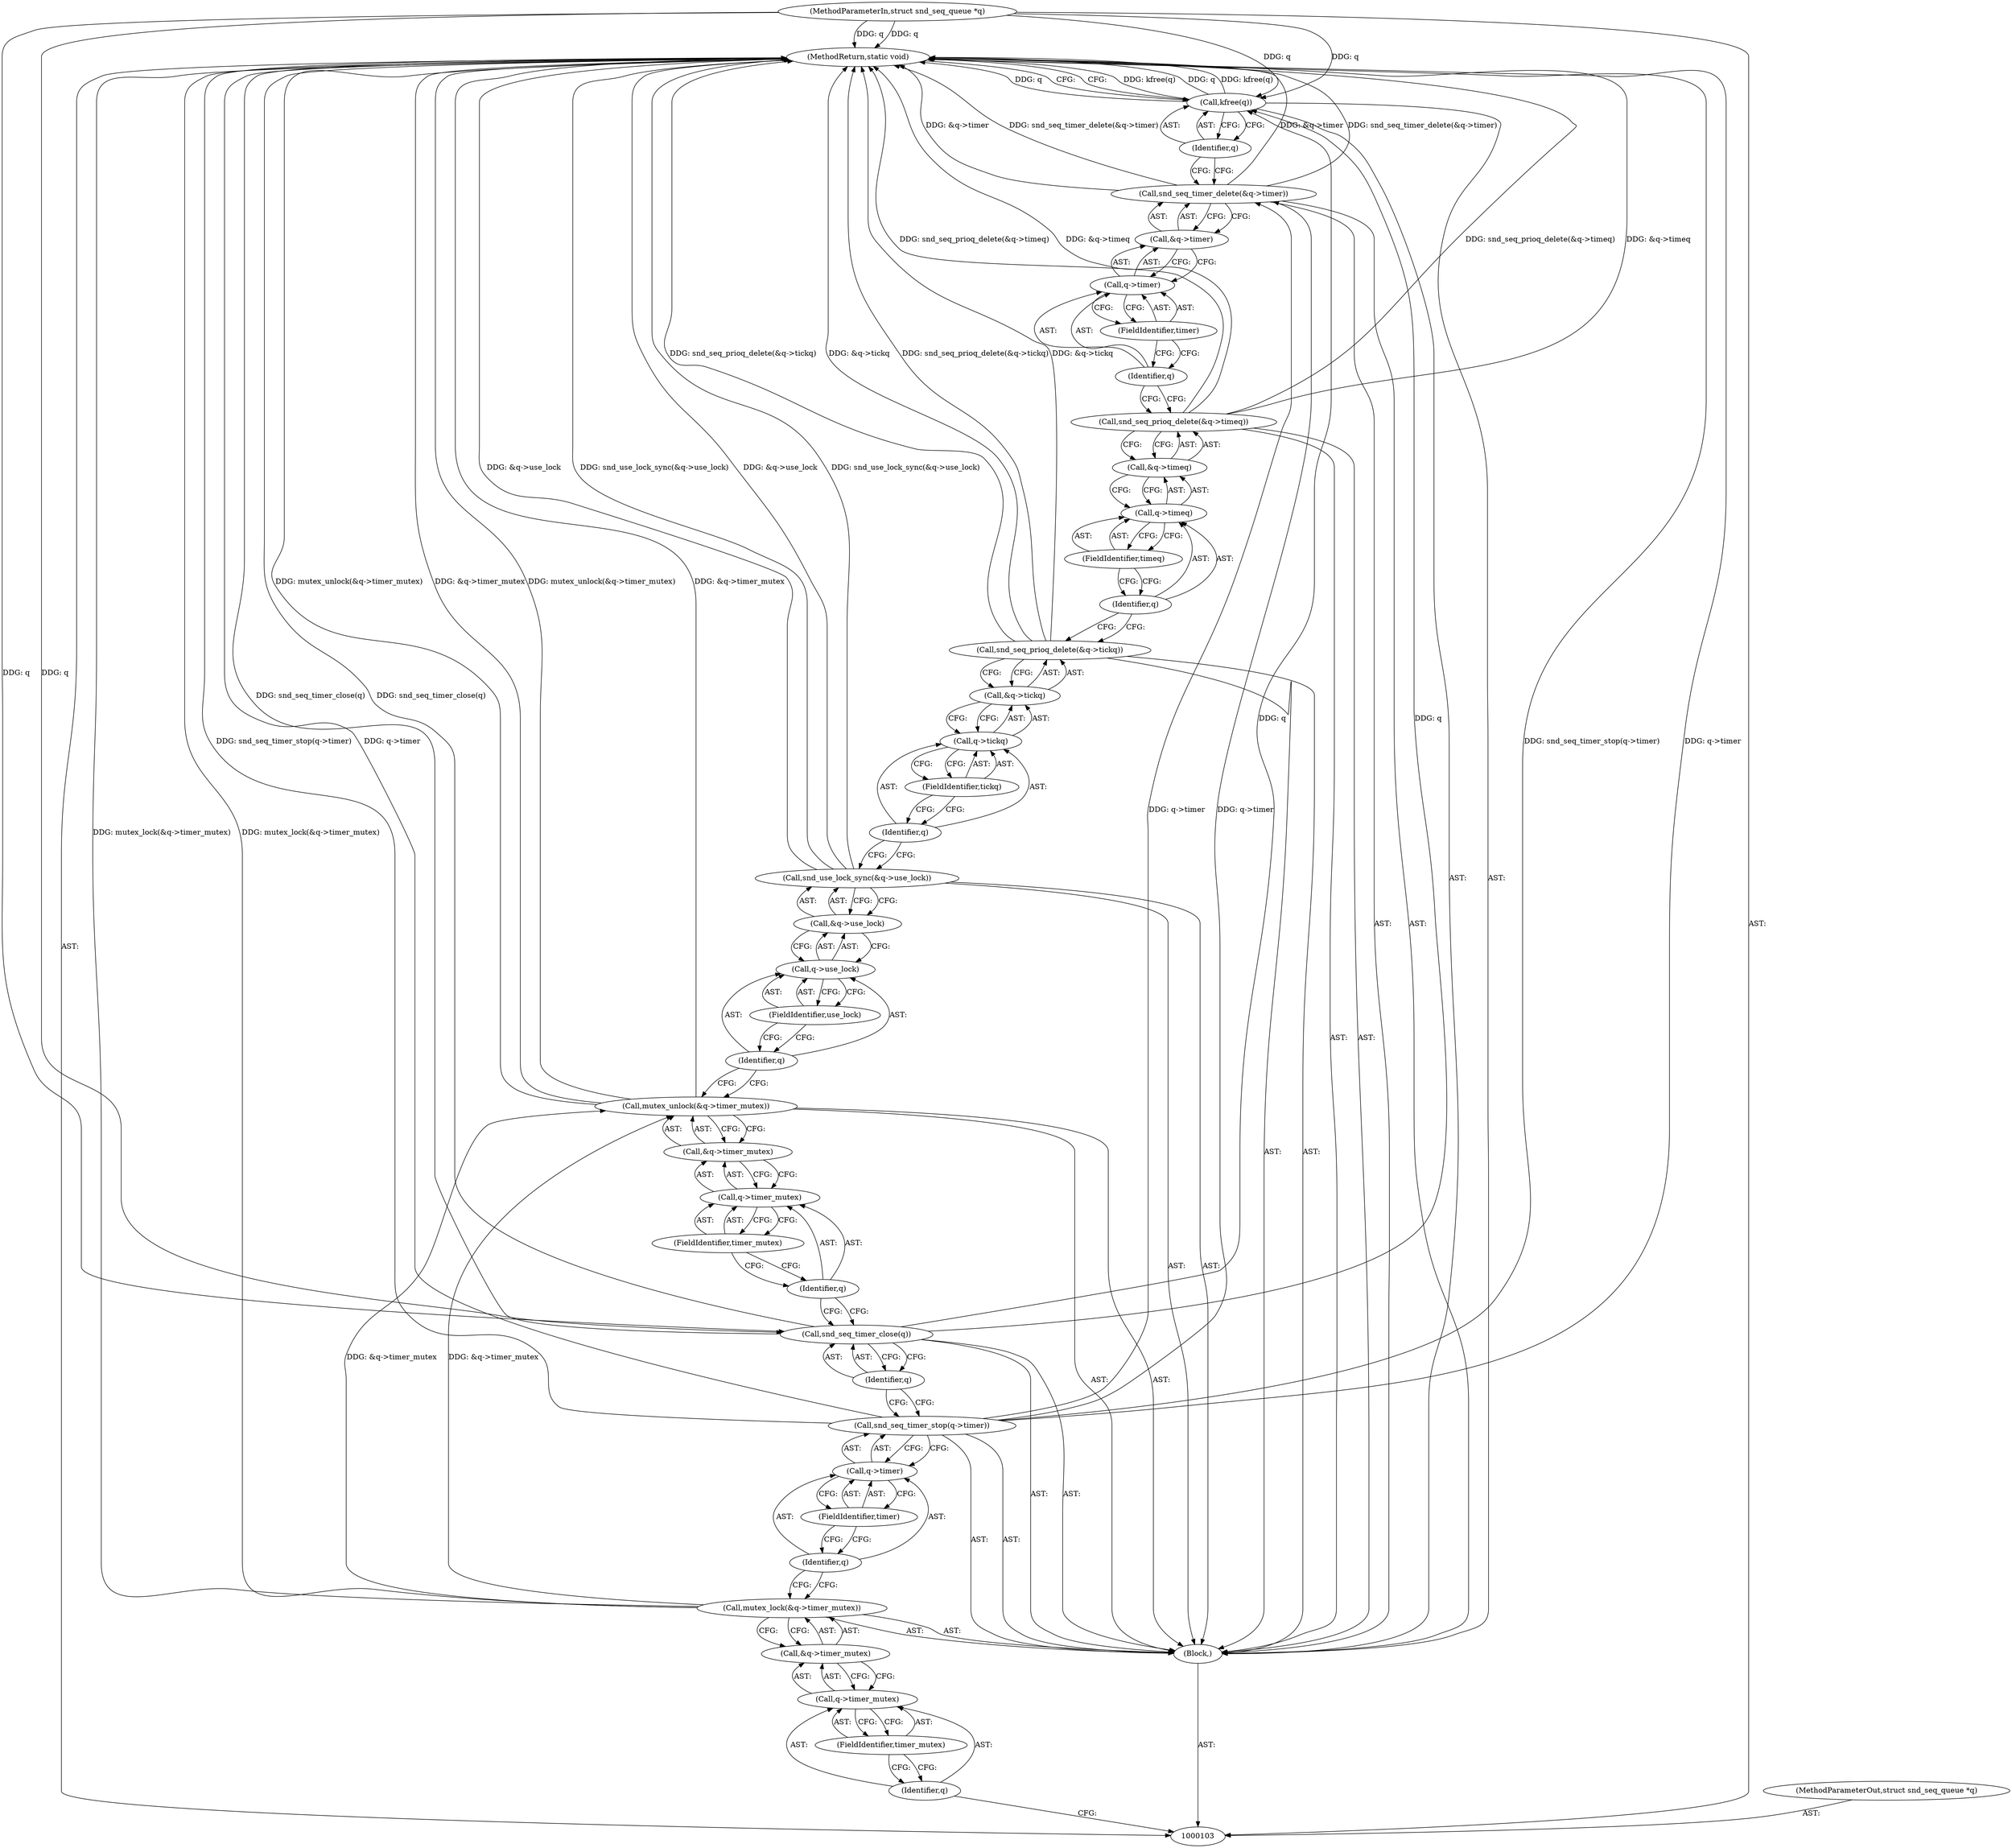 digraph "0_linux_3567eb6af614dac436c4b16a8d426f9faed639b3" {
"1000144" [label="(MethodReturn,static void)"];
"1000104" [label="(MethodParameterIn,struct snd_seq_queue *q)"];
"1000190" [label="(MethodParameterOut,struct snd_seq_queue *q)"];
"1000127" [label="(Call,snd_seq_prioq_delete(&q->tickq))"];
"1000128" [label="(Call,&q->tickq)"];
"1000129" [label="(Call,q->tickq)"];
"1000130" [label="(Identifier,q)"];
"1000131" [label="(FieldIdentifier,tickq)"];
"1000132" [label="(Call,snd_seq_prioq_delete(&q->timeq))"];
"1000133" [label="(Call,&q->timeq)"];
"1000134" [label="(Call,q->timeq)"];
"1000135" [label="(Identifier,q)"];
"1000136" [label="(FieldIdentifier,timeq)"];
"1000137" [label="(Call,snd_seq_timer_delete(&q->timer))"];
"1000138" [label="(Call,&q->timer)"];
"1000139" [label="(Call,q->timer)"];
"1000140" [label="(Identifier,q)"];
"1000141" [label="(FieldIdentifier,timer)"];
"1000142" [label="(Call,kfree(q))"];
"1000143" [label="(Identifier,q)"];
"1000105" [label="(Block,)"];
"1000106" [label="(Call,mutex_lock(&q->timer_mutex))"];
"1000107" [label="(Call,&q->timer_mutex)"];
"1000108" [label="(Call,q->timer_mutex)"];
"1000109" [label="(Identifier,q)"];
"1000110" [label="(FieldIdentifier,timer_mutex)"];
"1000111" [label="(Call,snd_seq_timer_stop(q->timer))"];
"1000112" [label="(Call,q->timer)"];
"1000113" [label="(Identifier,q)"];
"1000114" [label="(FieldIdentifier,timer)"];
"1000115" [label="(Call,snd_seq_timer_close(q))"];
"1000116" [label="(Identifier,q)"];
"1000117" [label="(Call,mutex_unlock(&q->timer_mutex))"];
"1000118" [label="(Call,&q->timer_mutex)"];
"1000119" [label="(Call,q->timer_mutex)"];
"1000120" [label="(Identifier,q)"];
"1000121" [label="(FieldIdentifier,timer_mutex)"];
"1000122" [label="(Call,snd_use_lock_sync(&q->use_lock))"];
"1000123" [label="(Call,&q->use_lock)"];
"1000124" [label="(Call,q->use_lock)"];
"1000125" [label="(Identifier,q)"];
"1000126" [label="(FieldIdentifier,use_lock)"];
"1000144" -> "1000103"  [label="AST: "];
"1000144" -> "1000142"  [label="CFG: "];
"1000117" -> "1000144"  [label="DDG: mutex_unlock(&q->timer_mutex)"];
"1000117" -> "1000144"  [label="DDG: &q->timer_mutex"];
"1000142" -> "1000144"  [label="DDG: kfree(q)"];
"1000142" -> "1000144"  [label="DDG: q"];
"1000104" -> "1000144"  [label="DDG: q"];
"1000115" -> "1000144"  [label="DDG: snd_seq_timer_close(q)"];
"1000127" -> "1000144"  [label="DDG: snd_seq_prioq_delete(&q->tickq)"];
"1000127" -> "1000144"  [label="DDG: &q->tickq"];
"1000111" -> "1000144"  [label="DDG: snd_seq_timer_stop(q->timer)"];
"1000111" -> "1000144"  [label="DDG: q->timer"];
"1000122" -> "1000144"  [label="DDG: &q->use_lock"];
"1000122" -> "1000144"  [label="DDG: snd_use_lock_sync(&q->use_lock)"];
"1000132" -> "1000144"  [label="DDG: snd_seq_prioq_delete(&q->timeq)"];
"1000132" -> "1000144"  [label="DDG: &q->timeq"];
"1000137" -> "1000144"  [label="DDG: &q->timer"];
"1000137" -> "1000144"  [label="DDG: snd_seq_timer_delete(&q->timer)"];
"1000106" -> "1000144"  [label="DDG: mutex_lock(&q->timer_mutex)"];
"1000104" -> "1000103"  [label="AST: "];
"1000104" -> "1000144"  [label="DDG: q"];
"1000104" -> "1000115"  [label="DDG: q"];
"1000104" -> "1000142"  [label="DDG: q"];
"1000190" -> "1000103"  [label="AST: "];
"1000127" -> "1000105"  [label="AST: "];
"1000127" -> "1000128"  [label="CFG: "];
"1000128" -> "1000127"  [label="AST: "];
"1000135" -> "1000127"  [label="CFG: "];
"1000127" -> "1000144"  [label="DDG: snd_seq_prioq_delete(&q->tickq)"];
"1000127" -> "1000144"  [label="DDG: &q->tickq"];
"1000128" -> "1000127"  [label="AST: "];
"1000128" -> "1000129"  [label="CFG: "];
"1000129" -> "1000128"  [label="AST: "];
"1000127" -> "1000128"  [label="CFG: "];
"1000129" -> "1000128"  [label="AST: "];
"1000129" -> "1000131"  [label="CFG: "];
"1000130" -> "1000129"  [label="AST: "];
"1000131" -> "1000129"  [label="AST: "];
"1000128" -> "1000129"  [label="CFG: "];
"1000130" -> "1000129"  [label="AST: "];
"1000130" -> "1000122"  [label="CFG: "];
"1000131" -> "1000130"  [label="CFG: "];
"1000131" -> "1000129"  [label="AST: "];
"1000131" -> "1000130"  [label="CFG: "];
"1000129" -> "1000131"  [label="CFG: "];
"1000132" -> "1000105"  [label="AST: "];
"1000132" -> "1000133"  [label="CFG: "];
"1000133" -> "1000132"  [label="AST: "];
"1000140" -> "1000132"  [label="CFG: "];
"1000132" -> "1000144"  [label="DDG: snd_seq_prioq_delete(&q->timeq)"];
"1000132" -> "1000144"  [label="DDG: &q->timeq"];
"1000133" -> "1000132"  [label="AST: "];
"1000133" -> "1000134"  [label="CFG: "];
"1000134" -> "1000133"  [label="AST: "];
"1000132" -> "1000133"  [label="CFG: "];
"1000134" -> "1000133"  [label="AST: "];
"1000134" -> "1000136"  [label="CFG: "];
"1000135" -> "1000134"  [label="AST: "];
"1000136" -> "1000134"  [label="AST: "];
"1000133" -> "1000134"  [label="CFG: "];
"1000135" -> "1000134"  [label="AST: "];
"1000135" -> "1000127"  [label="CFG: "];
"1000136" -> "1000135"  [label="CFG: "];
"1000136" -> "1000134"  [label="AST: "];
"1000136" -> "1000135"  [label="CFG: "];
"1000134" -> "1000136"  [label="CFG: "];
"1000137" -> "1000105"  [label="AST: "];
"1000137" -> "1000138"  [label="CFG: "];
"1000138" -> "1000137"  [label="AST: "];
"1000143" -> "1000137"  [label="CFG: "];
"1000137" -> "1000144"  [label="DDG: &q->timer"];
"1000137" -> "1000144"  [label="DDG: snd_seq_timer_delete(&q->timer)"];
"1000111" -> "1000137"  [label="DDG: q->timer"];
"1000138" -> "1000137"  [label="AST: "];
"1000138" -> "1000139"  [label="CFG: "];
"1000139" -> "1000138"  [label="AST: "];
"1000137" -> "1000138"  [label="CFG: "];
"1000139" -> "1000138"  [label="AST: "];
"1000139" -> "1000141"  [label="CFG: "];
"1000140" -> "1000139"  [label="AST: "];
"1000141" -> "1000139"  [label="AST: "];
"1000138" -> "1000139"  [label="CFG: "];
"1000140" -> "1000139"  [label="AST: "];
"1000140" -> "1000132"  [label="CFG: "];
"1000141" -> "1000140"  [label="CFG: "];
"1000141" -> "1000139"  [label="AST: "];
"1000141" -> "1000140"  [label="CFG: "];
"1000139" -> "1000141"  [label="CFG: "];
"1000142" -> "1000105"  [label="AST: "];
"1000142" -> "1000143"  [label="CFG: "];
"1000143" -> "1000142"  [label="AST: "];
"1000144" -> "1000142"  [label="CFG: "];
"1000142" -> "1000144"  [label="DDG: kfree(q)"];
"1000142" -> "1000144"  [label="DDG: q"];
"1000115" -> "1000142"  [label="DDG: q"];
"1000104" -> "1000142"  [label="DDG: q"];
"1000143" -> "1000142"  [label="AST: "];
"1000143" -> "1000137"  [label="CFG: "];
"1000142" -> "1000143"  [label="CFG: "];
"1000105" -> "1000103"  [label="AST: "];
"1000106" -> "1000105"  [label="AST: "];
"1000111" -> "1000105"  [label="AST: "];
"1000115" -> "1000105"  [label="AST: "];
"1000117" -> "1000105"  [label="AST: "];
"1000122" -> "1000105"  [label="AST: "];
"1000127" -> "1000105"  [label="AST: "];
"1000132" -> "1000105"  [label="AST: "];
"1000137" -> "1000105"  [label="AST: "];
"1000142" -> "1000105"  [label="AST: "];
"1000106" -> "1000105"  [label="AST: "];
"1000106" -> "1000107"  [label="CFG: "];
"1000107" -> "1000106"  [label="AST: "];
"1000113" -> "1000106"  [label="CFG: "];
"1000106" -> "1000144"  [label="DDG: mutex_lock(&q->timer_mutex)"];
"1000106" -> "1000117"  [label="DDG: &q->timer_mutex"];
"1000107" -> "1000106"  [label="AST: "];
"1000107" -> "1000108"  [label="CFG: "];
"1000108" -> "1000107"  [label="AST: "];
"1000106" -> "1000107"  [label="CFG: "];
"1000108" -> "1000107"  [label="AST: "];
"1000108" -> "1000110"  [label="CFG: "];
"1000109" -> "1000108"  [label="AST: "];
"1000110" -> "1000108"  [label="AST: "];
"1000107" -> "1000108"  [label="CFG: "];
"1000109" -> "1000108"  [label="AST: "];
"1000109" -> "1000103"  [label="CFG: "];
"1000110" -> "1000109"  [label="CFG: "];
"1000110" -> "1000108"  [label="AST: "];
"1000110" -> "1000109"  [label="CFG: "];
"1000108" -> "1000110"  [label="CFG: "];
"1000111" -> "1000105"  [label="AST: "];
"1000111" -> "1000112"  [label="CFG: "];
"1000112" -> "1000111"  [label="AST: "];
"1000116" -> "1000111"  [label="CFG: "];
"1000111" -> "1000144"  [label="DDG: snd_seq_timer_stop(q->timer)"];
"1000111" -> "1000144"  [label="DDG: q->timer"];
"1000111" -> "1000137"  [label="DDG: q->timer"];
"1000112" -> "1000111"  [label="AST: "];
"1000112" -> "1000114"  [label="CFG: "];
"1000113" -> "1000112"  [label="AST: "];
"1000114" -> "1000112"  [label="AST: "];
"1000111" -> "1000112"  [label="CFG: "];
"1000113" -> "1000112"  [label="AST: "];
"1000113" -> "1000106"  [label="CFG: "];
"1000114" -> "1000113"  [label="CFG: "];
"1000114" -> "1000112"  [label="AST: "];
"1000114" -> "1000113"  [label="CFG: "];
"1000112" -> "1000114"  [label="CFG: "];
"1000115" -> "1000105"  [label="AST: "];
"1000115" -> "1000116"  [label="CFG: "];
"1000116" -> "1000115"  [label="AST: "];
"1000120" -> "1000115"  [label="CFG: "];
"1000115" -> "1000144"  [label="DDG: snd_seq_timer_close(q)"];
"1000104" -> "1000115"  [label="DDG: q"];
"1000115" -> "1000142"  [label="DDG: q"];
"1000116" -> "1000115"  [label="AST: "];
"1000116" -> "1000111"  [label="CFG: "];
"1000115" -> "1000116"  [label="CFG: "];
"1000117" -> "1000105"  [label="AST: "];
"1000117" -> "1000118"  [label="CFG: "];
"1000118" -> "1000117"  [label="AST: "];
"1000125" -> "1000117"  [label="CFG: "];
"1000117" -> "1000144"  [label="DDG: mutex_unlock(&q->timer_mutex)"];
"1000117" -> "1000144"  [label="DDG: &q->timer_mutex"];
"1000106" -> "1000117"  [label="DDG: &q->timer_mutex"];
"1000118" -> "1000117"  [label="AST: "];
"1000118" -> "1000119"  [label="CFG: "];
"1000119" -> "1000118"  [label="AST: "];
"1000117" -> "1000118"  [label="CFG: "];
"1000119" -> "1000118"  [label="AST: "];
"1000119" -> "1000121"  [label="CFG: "];
"1000120" -> "1000119"  [label="AST: "];
"1000121" -> "1000119"  [label="AST: "];
"1000118" -> "1000119"  [label="CFG: "];
"1000120" -> "1000119"  [label="AST: "];
"1000120" -> "1000115"  [label="CFG: "];
"1000121" -> "1000120"  [label="CFG: "];
"1000121" -> "1000119"  [label="AST: "];
"1000121" -> "1000120"  [label="CFG: "];
"1000119" -> "1000121"  [label="CFG: "];
"1000122" -> "1000105"  [label="AST: "];
"1000122" -> "1000123"  [label="CFG: "];
"1000123" -> "1000122"  [label="AST: "];
"1000130" -> "1000122"  [label="CFG: "];
"1000122" -> "1000144"  [label="DDG: &q->use_lock"];
"1000122" -> "1000144"  [label="DDG: snd_use_lock_sync(&q->use_lock)"];
"1000123" -> "1000122"  [label="AST: "];
"1000123" -> "1000124"  [label="CFG: "];
"1000124" -> "1000123"  [label="AST: "];
"1000122" -> "1000123"  [label="CFG: "];
"1000124" -> "1000123"  [label="AST: "];
"1000124" -> "1000126"  [label="CFG: "];
"1000125" -> "1000124"  [label="AST: "];
"1000126" -> "1000124"  [label="AST: "];
"1000123" -> "1000124"  [label="CFG: "];
"1000125" -> "1000124"  [label="AST: "];
"1000125" -> "1000117"  [label="CFG: "];
"1000126" -> "1000125"  [label="CFG: "];
"1000126" -> "1000124"  [label="AST: "];
"1000126" -> "1000125"  [label="CFG: "];
"1000124" -> "1000126"  [label="CFG: "];
}
